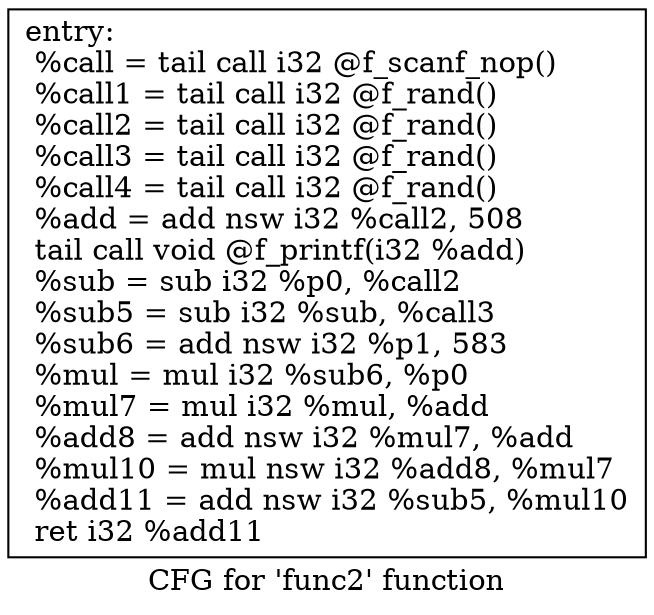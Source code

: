 digraph "CFG for 'func2' function" {
	label="CFG for 'func2' function";

	Node0x55ff5522bcd0 [shape=record,label="{entry:\l  %call = tail call i32 @f_scanf_nop()\l  %call1 = tail call i32 @f_rand()\l  %call2 = tail call i32 @f_rand()\l  %call3 = tail call i32 @f_rand()\l  %call4 = tail call i32 @f_rand()\l  %add = add nsw i32 %call2, 508\l  tail call void @f_printf(i32 %add)\l  %sub = sub i32 %p0, %call2\l  %sub5 = sub i32 %sub, %call3\l  %sub6 = add nsw i32 %p1, 583\l  %mul = mul i32 %sub6, %p0\l  %mul7 = mul i32 %mul, %add\l  %add8 = add nsw i32 %mul7, %add\l  %mul10 = mul nsw i32 %add8, %mul7\l  %add11 = add nsw i32 %sub5, %mul10\l  ret i32 %add11\l}"];
}
